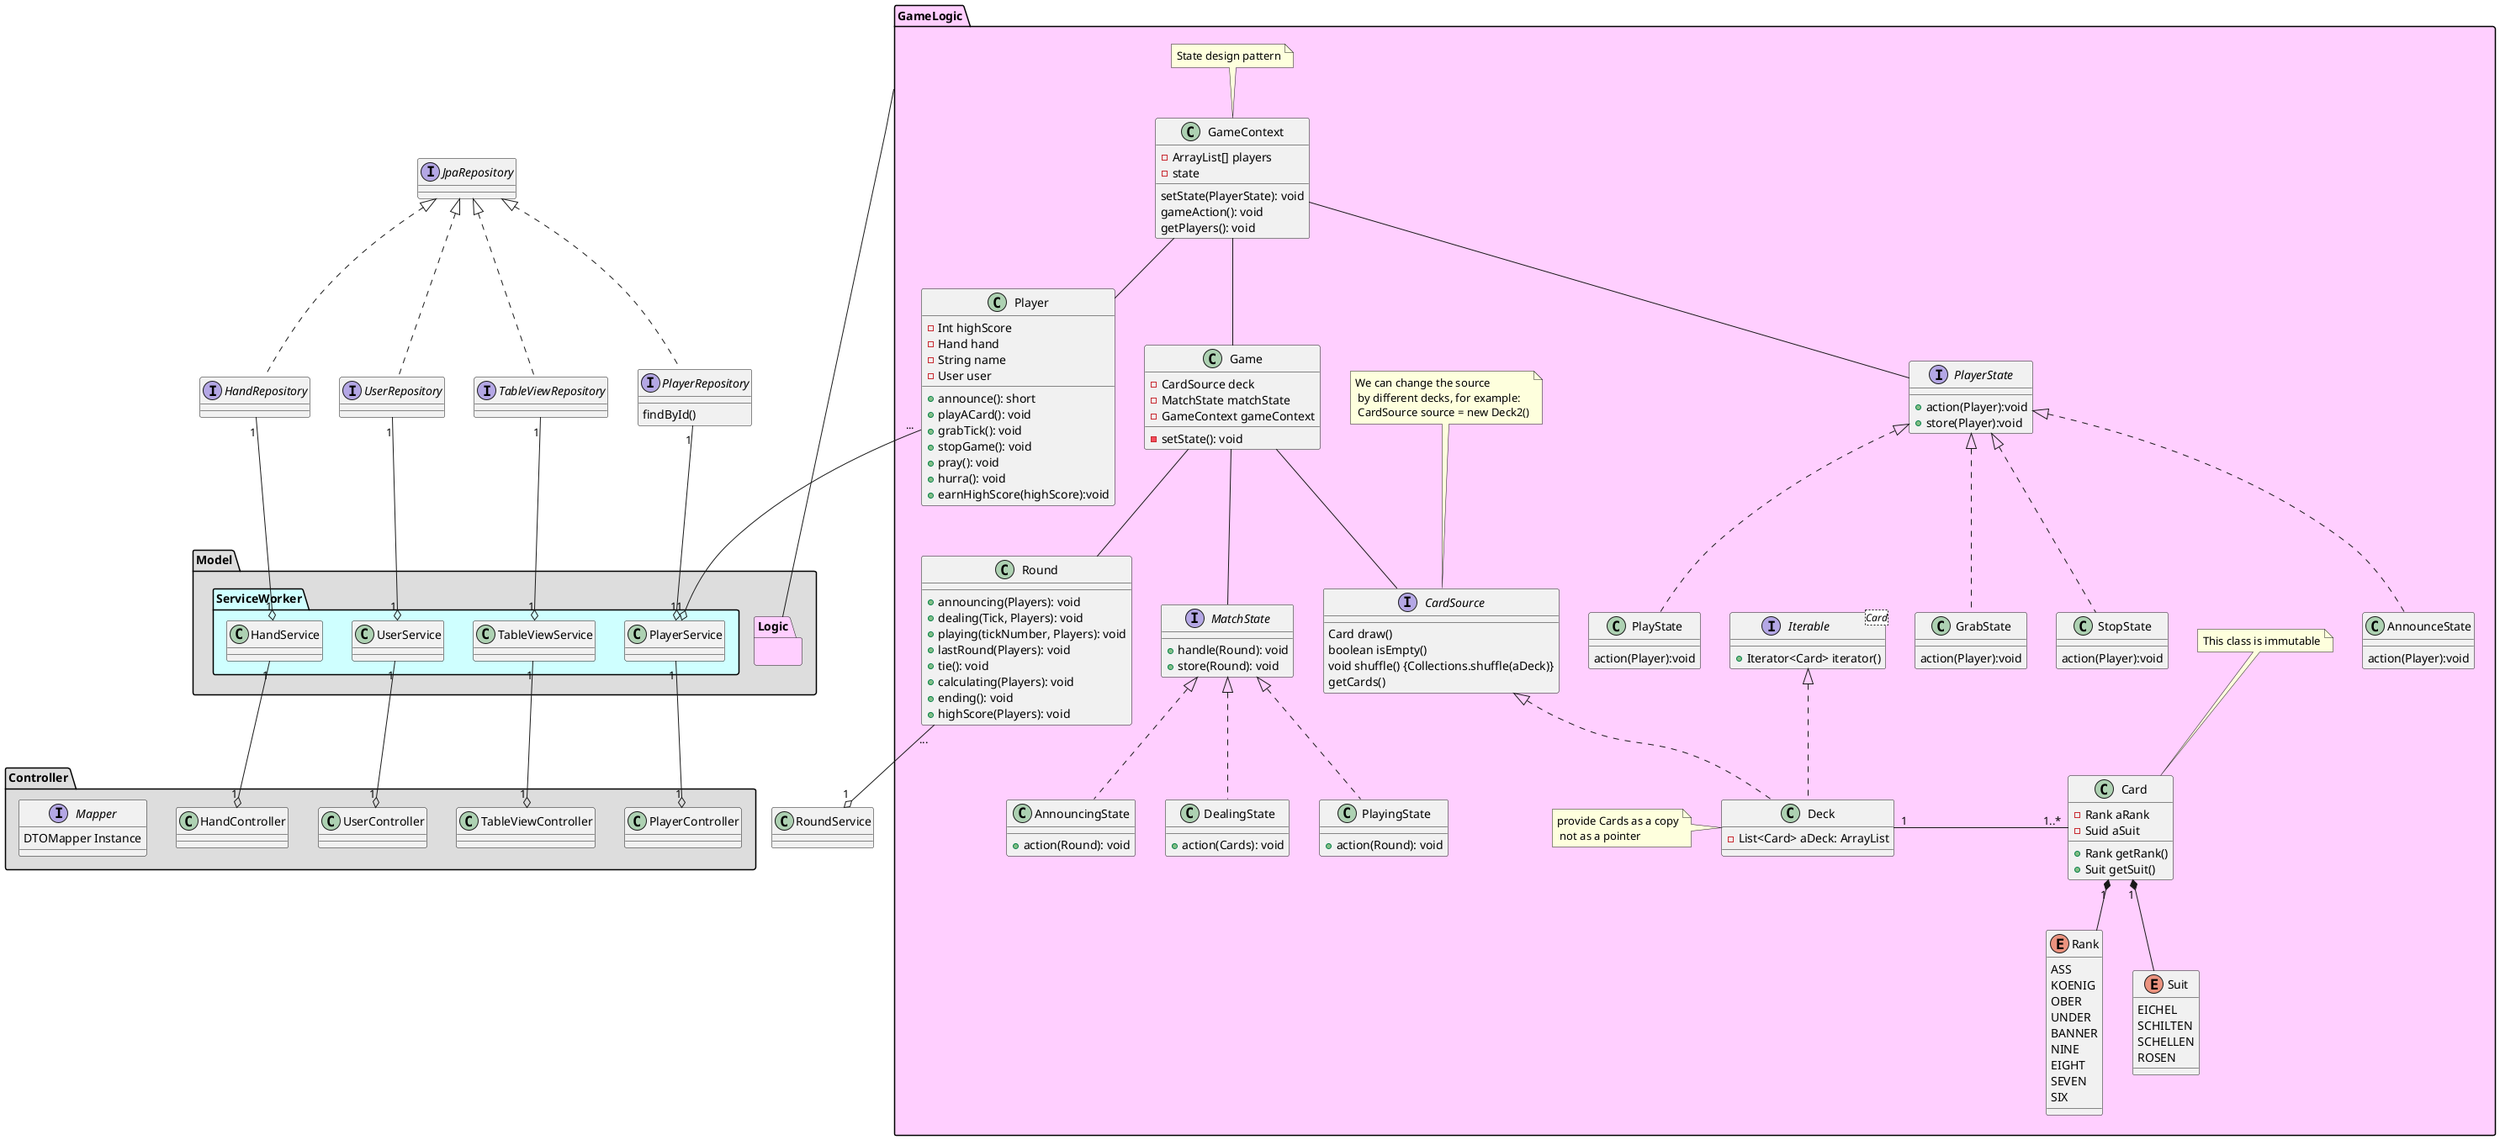 @startuml
'https://plantuml.com/class-diagram

package "Model" #DDDDDD {
    package "ServiceWorker" #CFFFFF {
        class PlayerService{
        }

        class TableViewService {
        }

        class HandService {
        }

        class UserService {
        }
    }
    package "Logic" #FFCFFF{
    }
}

"Logic" -- "GameLogic"

package "GameLogic" #FFCFFF {
    class Game {
        - CardSource deck
        - MatchState matchState
        - GameContext gameContext
        - setState(): void
    }
    interface MatchState {
        + handle(Round): void
        + store(Round): void
    }
    class AnnouncingState {
        + action(Round): void
    }
    class DealingState {
        + action(Cards): void
    }
    class PlayingState {
        + action(Round): void
    }
    class Round {
        + announcing(Players): void
        + dealing(Tick, Players): void
        + playing(tickNumber, Players): void
        + lastRound(Players): void
        + tie(): void
        + calculating(Players): void
        + ending(): void
        + highScore(Players): void
    }

    MatchState <|.. AnnouncingState
    MatchState <|.. DealingState
    MatchState <|.. PlayingState

    Game -- Round
    Game -- MatchState

    class Player {
        - Int highScore
        - Hand hand
        - String name
        - User user
        + announce(): short
        + playACard(): void
        + grabTick(): void
        + stopGame(): void
        + pray(): void
        + hurra(): void
        + earnHighScore(highScore):void
    }
    class GameContext {
        - ArrayList[] players
        - state
        setState(PlayerState): void
        gameAction(): void
        getPlayers(): void
    }
    note top of GameContext: State design pattern
    interface PlayerState {
        + action(Player):void
        + store(Player):void
    }
    class AnnounceState {
        action(Player):void
    }
    class PlayState {
        action(Player):void
    }
    class GrabState {
        action(Player):void
    }
    class StopState {
        action(Player):void
    }

    GameContext -- Game
    Game -- CardSource
    GameContext -- PlayerState

    PlayerState <|.. AnnounceState
    PlayerState <|.. PlayState
    PlayerState <|.. GrabState
    PlayerState <|.. StopState

    GameContext -- Player

    interface CardSource {
        Card draw()
        boolean isEmpty()
        void shuffle() {Collections.shuffle(aDeck)}
        getCards()
    }
    note top of CardSource: We can change the source\n by different decks, for example:\n CardSource source = new Deck2()

    interface Iterable<Card> {
        + Iterator<Card> iterator()
    }

    class Deck {
        - List<Card> aDeck: ArrayList
    }
    note left of Deck: provide Cards as a copy\n not as a pointer

    enum Rank {
        ASS
        KOENIG
        OBER
        UNDER
        BANNER
        NINE
        EIGHT
        SEVEN
        SIX
    }

    enum Suit {
        EICHEL
        SCHILTEN
        SCHELLEN
        ROSEN
    }

    class Card {
        - Rank aRank
        - Suid aSuit
        + Rank getRank()
        + Suit getSuit()
    }
    note top of Card: This class is immutable

    Deck "1" - "1..*" Card
    CardSource <|.. Deck
    Iterable <|.. Deck
    Card "1" *-- Rank
    Card "1" *-- Suit
}

package "Controller" #DDDDDD {
    class PlayerController {
    }

    class HandController {
    }

    class TableViewController {
    }

    class UserController{
    }

    Interface Mapper {
        DTOMapper Instance
    }

}

PlayerService "1" --o "1" PlayerController
TableViewService "1" --o "1" TableViewController
HandService "1" --o "1" HandController
UserService "1" --o "1" UserController

interface PlayerRepository {
    findById()
}
interface TableViewRepository {
}
interface HandRepository {
}
interface UserRepository {
}
interface JpaRepository {
}

PlayerRepository "1" --o "1" PlayerService
TableViewRepository "1" --o "1" TableViewService
HandRepository "1" --o "1" HandService
UserRepository "1" --o "1" UserService

JpaRepository <|.. PlayerRepository
JpaRepository <|.. TableViewRepository
JpaRepository <|.. HandRepository
JpaRepository <|.. UserRepository

Player "..." --o "1" PlayerService
Round "..." --o "1" RoundService


@enduml